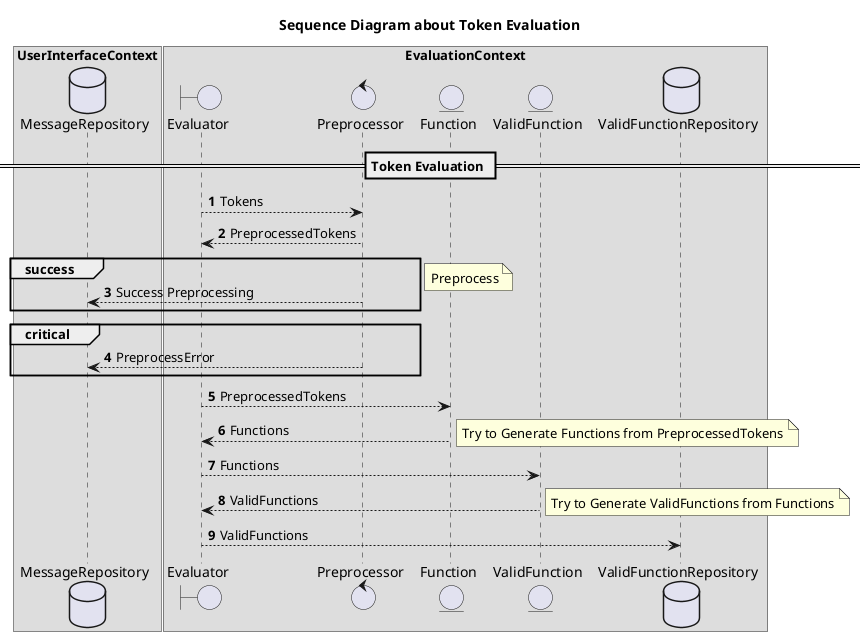 @startuml
title Sequence Diagram about Token Evaluation
autonumber

database MessageRepository

boundary Evaluator
control Preprocessor
entity Function
entity ValidFunction
database ValidFunctionRepository

box UserInterfaceContext
    participant MessageRepository
end box

box EvaluationContext
    participant Evaluator
    participant Preprocessor
    participant Function
    participant ValidFunction
    participant ValidFunctionRepository
end box

== Token Evaluation ==
Evaluator --> Preprocessor: Tokens
Evaluator <-- Preprocessor: PreprocessedTokens
group success
Preprocessor --> MessageRepository: Success Preprocessing
end
note right: Preprocess
critical
Preprocessor --> MessageRepository: PreprocessError
end
Evaluator --> Function: PreprocessedTokens
Evaluator <-- Function: Functions
note right: Try to Generate Functions from PreprocessedTokens
Evaluator --> ValidFunction: Functions
Evaluator <-- ValidFunction: ValidFunctions
note right: Try to Generate ValidFunctions from Functions
Evaluator --> ValidFunctionRepository: ValidFunctions

@enduml